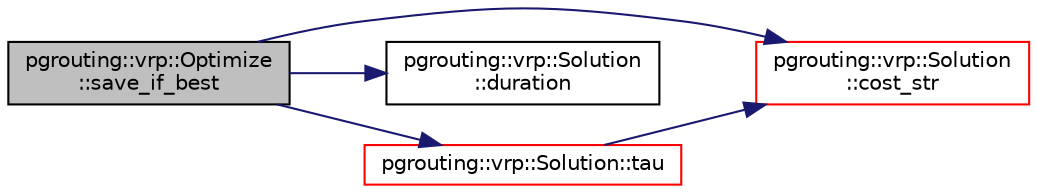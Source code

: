 digraph "pgrouting::vrp::Optimize::save_if_best"
{
  edge [fontname="Helvetica",fontsize="10",labelfontname="Helvetica",labelfontsize="10"];
  node [fontname="Helvetica",fontsize="10",shape=record];
  rankdir="LR";
  Node1 [label="pgrouting::vrp::Optimize\l::save_if_best",height=0.2,width=0.4,color="black", fillcolor="grey75", style="filled", fontcolor="black"];
  Node1 -> Node2 [color="midnightblue",fontsize="10",style="solid",fontname="Helvetica"];
  Node2 [label="pgrouting::vrp::Solution\l::cost_str",height=0.2,width=0.4,color="red", fillcolor="white", style="filled",URL="$classpgrouting_1_1vrp_1_1Solution.html#a207a641b1f0404bbe1a1061024b303b7"];
  Node1 -> Node3 [color="midnightblue",fontsize="10",style="solid",fontname="Helvetica"];
  Node3 [label="pgrouting::vrp::Solution\l::duration",height=0.2,width=0.4,color="black", fillcolor="white", style="filled",URL="$classpgrouting_1_1vrp_1_1Solution.html#a2bda1f2451fe1c361b76d1ee9a1ba732"];
  Node1 -> Node4 [color="midnightblue",fontsize="10",style="solid",fontname="Helvetica"];
  Node4 [label="pgrouting::vrp::Solution::tau",height=0.2,width=0.4,color="red", fillcolor="white", style="filled",URL="$classpgrouting_1_1vrp_1_1Solution.html#a0646c3f46c2553bb17f57c34d2cb0611"];
  Node4 -> Node2 [color="midnightblue",fontsize="10",style="solid",fontname="Helvetica"];
}
